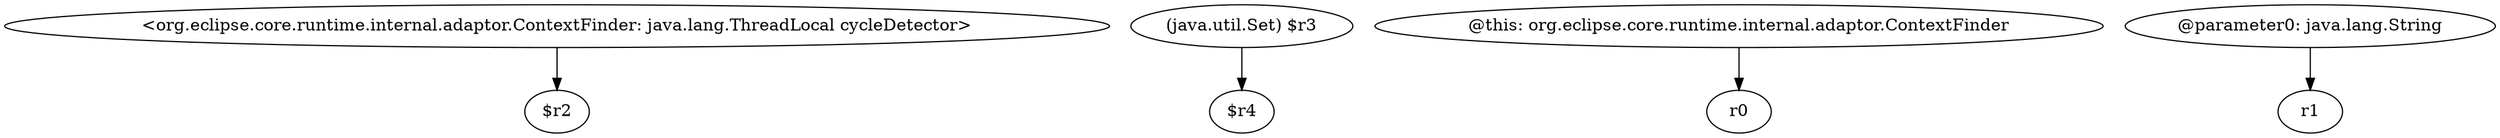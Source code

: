 digraph g {
0[label="<org.eclipse.core.runtime.internal.adaptor.ContextFinder: java.lang.ThreadLocal cycleDetector>"]
1[label="$r2"]
0->1[label=""]
2[label="(java.util.Set) $r3"]
3[label="$r4"]
2->3[label=""]
4[label="@this: org.eclipse.core.runtime.internal.adaptor.ContextFinder"]
5[label="r0"]
4->5[label=""]
6[label="@parameter0: java.lang.String"]
7[label="r1"]
6->7[label=""]
}